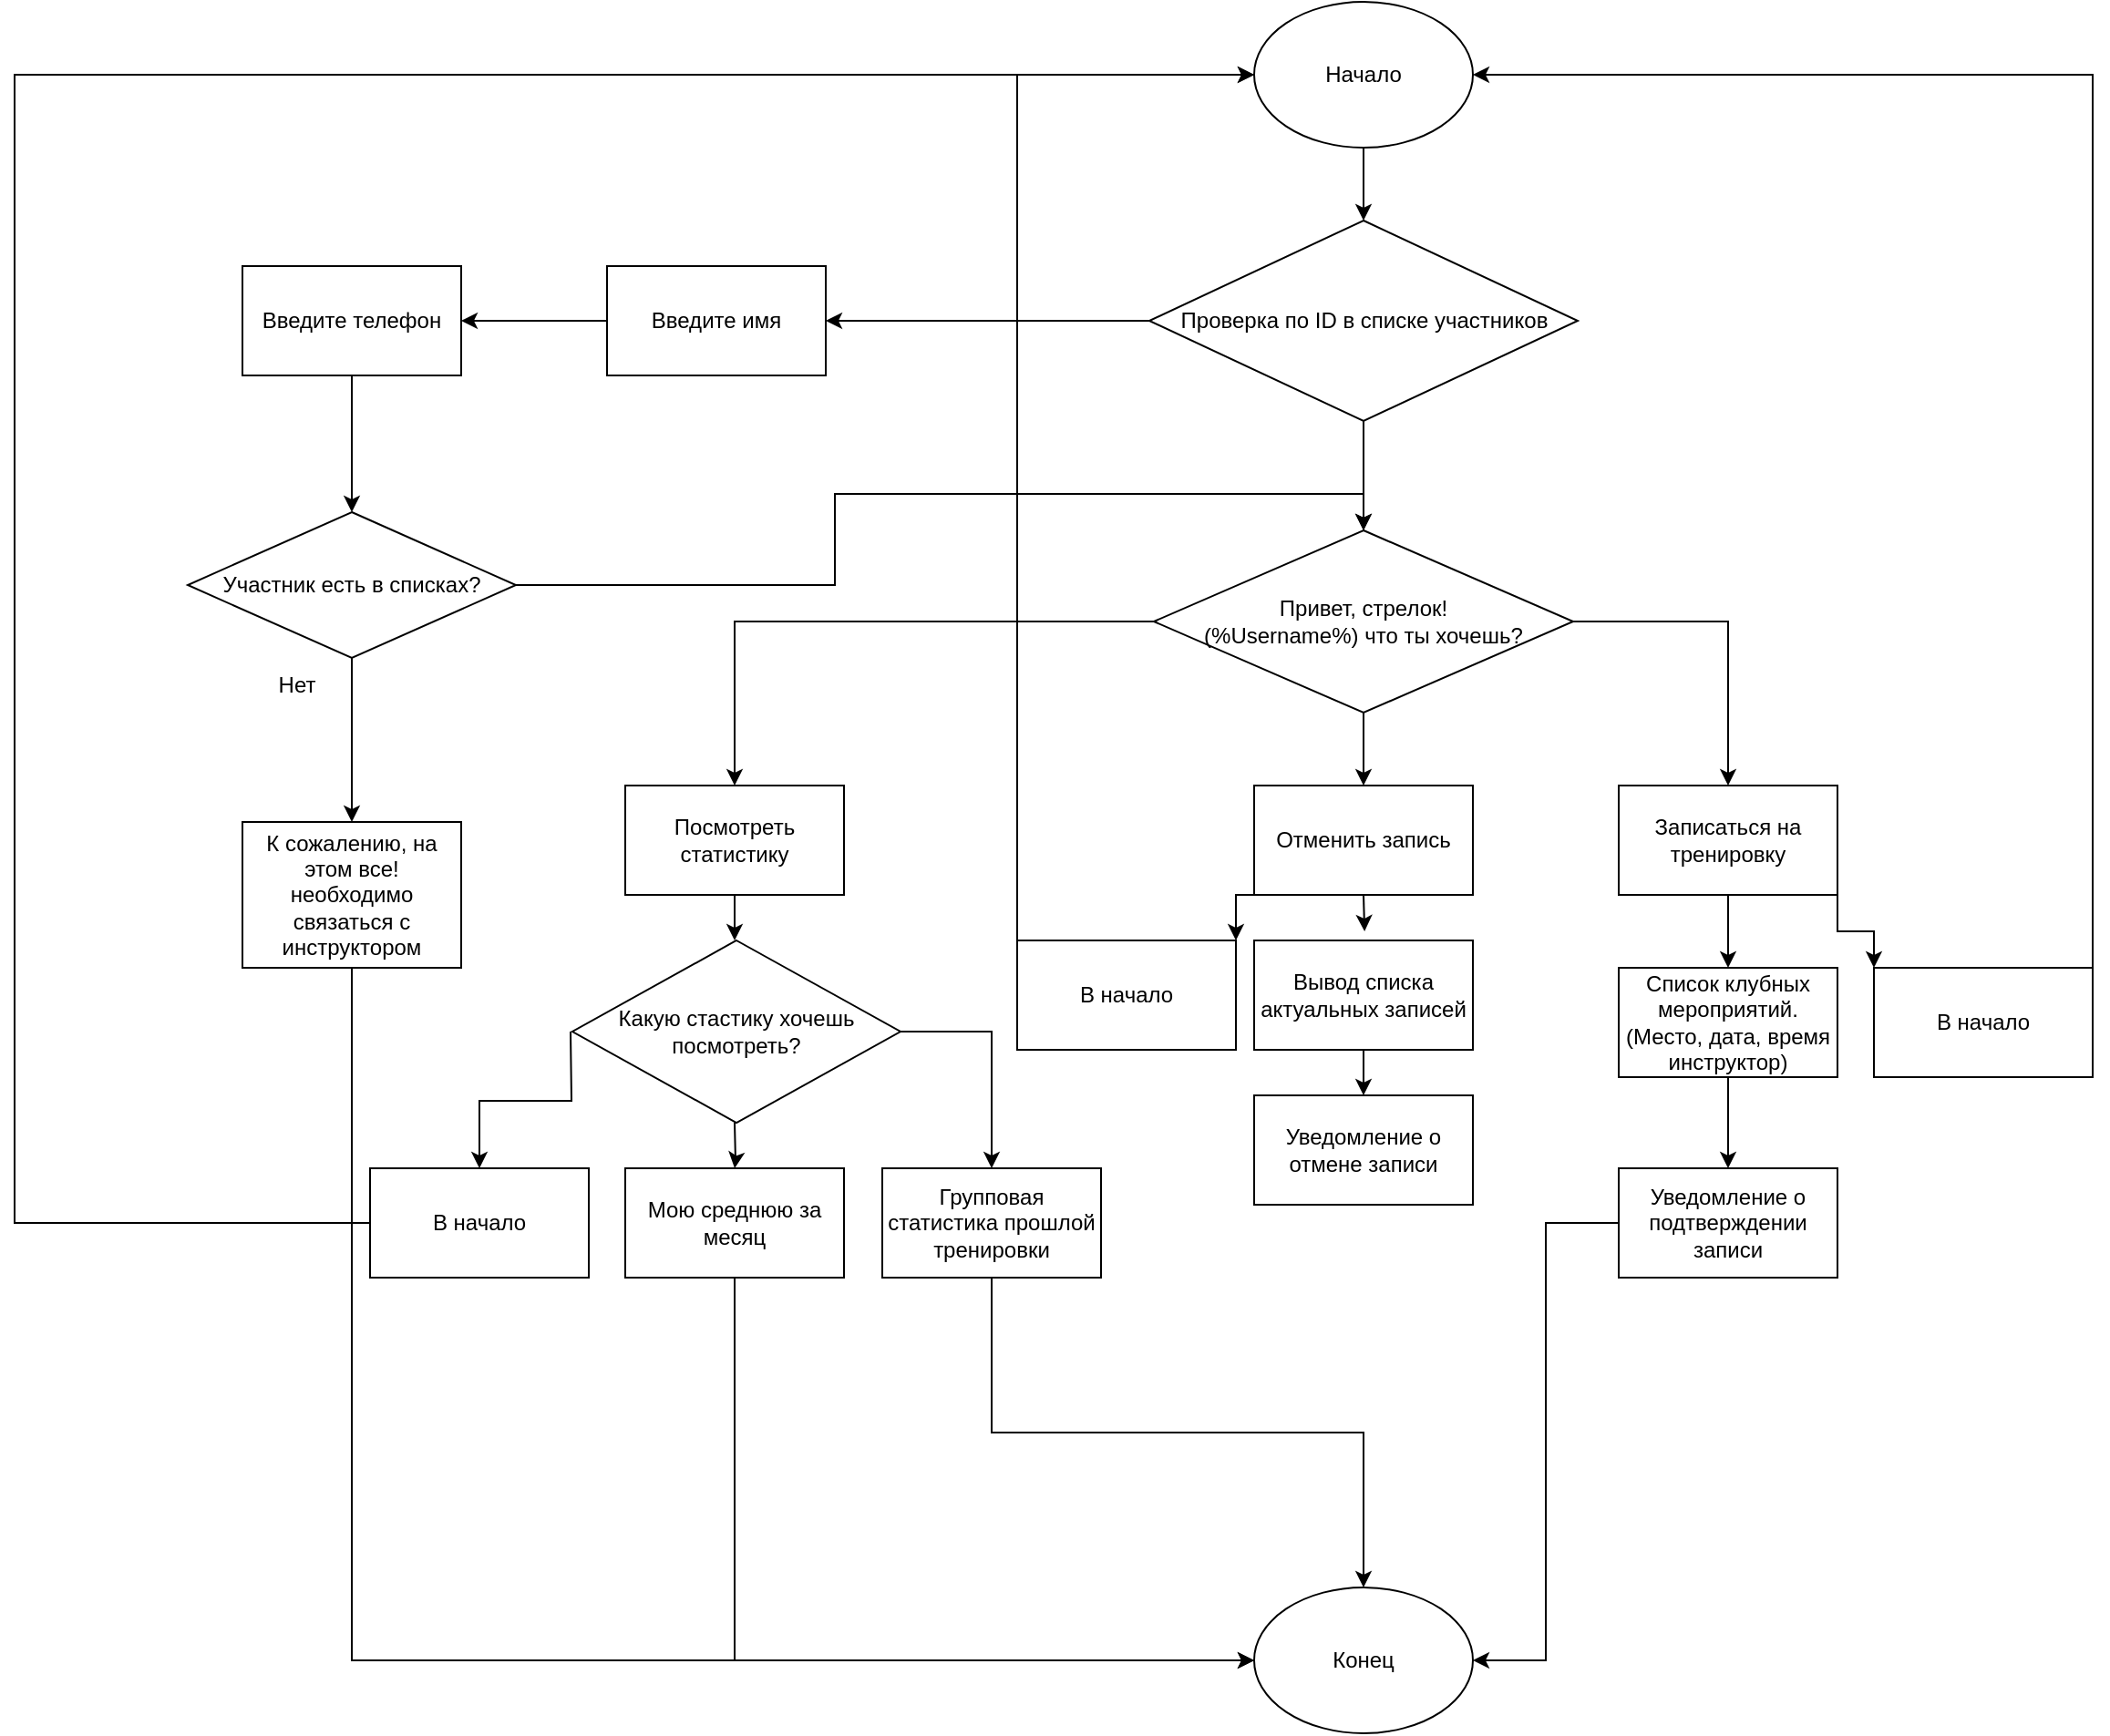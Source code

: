 <mxfile version="17.4.6" type="github">
  <diagram id="NKxMgz3kjiu8rue3qD6x" name="Страница 1">
    <mxGraphModel dx="2858" dy="1007" grid="1" gridSize="10" guides="1" tooltips="1" connect="1" arrows="1" fold="1" page="1" pageScale="1" pageWidth="827" pageHeight="1169" math="0" shadow="0">
      <root>
        <mxCell id="0" />
        <mxCell id="1" parent="0" />
        <mxCell id="h4oRvhHSS7d0e2LDthjN-9" style="edgeStyle=orthogonalEdgeStyle;rounded=0;orthogonalLoop=1;jettySize=auto;html=1;entryX=0.5;entryY=0;entryDx=0;entryDy=0;" edge="1" parent="1" source="h4oRvhHSS7d0e2LDthjN-1" target="h4oRvhHSS7d0e2LDthjN-3">
          <mxGeometry relative="1" as="geometry" />
        </mxCell>
        <mxCell id="h4oRvhHSS7d0e2LDthjN-1" value="Начало" style="ellipse;whiteSpace=wrap;html=1;" vertex="1" parent="1">
          <mxGeometry x="380" y="20" width="120" height="80" as="geometry" />
        </mxCell>
        <mxCell id="h4oRvhHSS7d0e2LDthjN-5" value="" style="edgeStyle=orthogonalEdgeStyle;rounded=0;orthogonalLoop=1;jettySize=auto;html=1;" edge="1" parent="1" source="h4oRvhHSS7d0e2LDthjN-3" target="h4oRvhHSS7d0e2LDthjN-4">
          <mxGeometry relative="1" as="geometry" />
        </mxCell>
        <mxCell id="h4oRvhHSS7d0e2LDthjN-20" value="" style="edgeStyle=orthogonalEdgeStyle;rounded=0;orthogonalLoop=1;jettySize=auto;html=1;" edge="1" parent="1" source="h4oRvhHSS7d0e2LDthjN-3">
          <mxGeometry relative="1" as="geometry">
            <mxPoint x="440" y="310" as="targetPoint" />
          </mxGeometry>
        </mxCell>
        <mxCell id="h4oRvhHSS7d0e2LDthjN-3" value="Проверка по ID в списке участников" style="rhombus;whiteSpace=wrap;html=1;" vertex="1" parent="1">
          <mxGeometry x="322.5" y="140" width="235" height="110" as="geometry" />
        </mxCell>
        <mxCell id="h4oRvhHSS7d0e2LDthjN-8" value="" style="edgeStyle=orthogonalEdgeStyle;rounded=0;orthogonalLoop=1;jettySize=auto;html=1;" edge="1" parent="1" source="h4oRvhHSS7d0e2LDthjN-4" target="h4oRvhHSS7d0e2LDthjN-7">
          <mxGeometry relative="1" as="geometry" />
        </mxCell>
        <mxCell id="h4oRvhHSS7d0e2LDthjN-4" value="Введите имя" style="whiteSpace=wrap;html=1;" vertex="1" parent="1">
          <mxGeometry x="25" y="165" width="120" height="60" as="geometry" />
        </mxCell>
        <mxCell id="h4oRvhHSS7d0e2LDthjN-11" value="" style="edgeStyle=orthogonalEdgeStyle;rounded=0;orthogonalLoop=1;jettySize=auto;html=1;" edge="1" parent="1" source="h4oRvhHSS7d0e2LDthjN-7" target="h4oRvhHSS7d0e2LDthjN-10">
          <mxGeometry relative="1" as="geometry" />
        </mxCell>
        <mxCell id="h4oRvhHSS7d0e2LDthjN-7" value="Введите телефон" style="whiteSpace=wrap;html=1;" vertex="1" parent="1">
          <mxGeometry x="-175" y="165" width="120" height="60" as="geometry" />
        </mxCell>
        <mxCell id="h4oRvhHSS7d0e2LDthjN-14" value="" style="edgeStyle=orthogonalEdgeStyle;rounded=0;orthogonalLoop=1;jettySize=auto;html=1;" edge="1" parent="1" source="h4oRvhHSS7d0e2LDthjN-10" target="h4oRvhHSS7d0e2LDthjN-13">
          <mxGeometry relative="1" as="geometry" />
        </mxCell>
        <mxCell id="h4oRvhHSS7d0e2LDthjN-21" style="edgeStyle=orthogonalEdgeStyle;rounded=0;orthogonalLoop=1;jettySize=auto;html=1;entryX=0.5;entryY=0;entryDx=0;entryDy=0;startArrow=none;exitX=1;exitY=0.5;exitDx=0;exitDy=0;" edge="1" parent="1" source="h4oRvhHSS7d0e2LDthjN-10" target="h4oRvhHSS7d0e2LDthjN-29">
          <mxGeometry relative="1" as="geometry">
            <mxPoint x="170" y="325" as="sourcePoint" />
            <mxPoint x="380" y="340" as="targetPoint" />
          </mxGeometry>
        </mxCell>
        <mxCell id="h4oRvhHSS7d0e2LDthjN-10" value="Участник есть в списках?" style="rhombus;whiteSpace=wrap;html=1;" vertex="1" parent="1">
          <mxGeometry x="-205" y="300" width="180" height="80" as="geometry" />
        </mxCell>
        <mxCell id="h4oRvhHSS7d0e2LDthjN-12" value="Конец" style="ellipse;whiteSpace=wrap;html=1;" vertex="1" parent="1">
          <mxGeometry x="380" y="890" width="120" height="80" as="geometry" />
        </mxCell>
        <mxCell id="h4oRvhHSS7d0e2LDthjN-18" style="edgeStyle=orthogonalEdgeStyle;rounded=0;orthogonalLoop=1;jettySize=auto;html=1;entryX=0;entryY=0.5;entryDx=0;entryDy=0;exitX=0.5;exitY=1;exitDx=0;exitDy=0;" edge="1" parent="1" source="h4oRvhHSS7d0e2LDthjN-13" target="h4oRvhHSS7d0e2LDthjN-12">
          <mxGeometry relative="1" as="geometry">
            <Array as="points">
              <mxPoint x="-115" y="930" />
            </Array>
          </mxGeometry>
        </mxCell>
        <mxCell id="h4oRvhHSS7d0e2LDthjN-13" value="К сожалению, на этом все! необходимо связаться с инструктором" style="whiteSpace=wrap;html=1;" vertex="1" parent="1">
          <mxGeometry x="-175" y="470" width="120" height="80" as="geometry" />
        </mxCell>
        <mxCell id="h4oRvhHSS7d0e2LDthjN-17" value="Нет" style="text;html=1;strokeColor=none;fillColor=none;align=center;verticalAlign=middle;whiteSpace=wrap;rounded=0;" vertex="1" parent="1">
          <mxGeometry x="-175" y="380" width="60" height="30" as="geometry" />
        </mxCell>
        <mxCell id="h4oRvhHSS7d0e2LDthjN-33" style="edgeStyle=orthogonalEdgeStyle;rounded=0;orthogonalLoop=1;jettySize=auto;html=1;entryX=0.5;entryY=0;entryDx=0;entryDy=0;" edge="1" parent="1" source="h4oRvhHSS7d0e2LDthjN-29" target="h4oRvhHSS7d0e2LDthjN-30">
          <mxGeometry relative="1" as="geometry" />
        </mxCell>
        <mxCell id="h4oRvhHSS7d0e2LDthjN-34" style="edgeStyle=orthogonalEdgeStyle;rounded=0;orthogonalLoop=1;jettySize=auto;html=1;" edge="1" parent="1" source="h4oRvhHSS7d0e2LDthjN-29" target="h4oRvhHSS7d0e2LDthjN-31">
          <mxGeometry relative="1" as="geometry" />
        </mxCell>
        <mxCell id="h4oRvhHSS7d0e2LDthjN-54" style="edgeStyle=orthogonalEdgeStyle;rounded=0;orthogonalLoop=1;jettySize=auto;html=1;entryX=0.5;entryY=0;entryDx=0;entryDy=0;" edge="1" parent="1" source="h4oRvhHSS7d0e2LDthjN-29" target="h4oRvhHSS7d0e2LDthjN-53">
          <mxGeometry relative="1" as="geometry" />
        </mxCell>
        <mxCell id="h4oRvhHSS7d0e2LDthjN-29" value="&lt;span&gt;Привет, стрелок!&lt;/span&gt;&lt;br&gt;&lt;span&gt;(%&lt;/span&gt;&lt;span&gt;Username&lt;/span&gt;&lt;span&gt;%) что ты&amp;nbsp;&lt;/span&gt;хочешь&lt;span&gt;?&lt;/span&gt;" style="rhombus;whiteSpace=wrap;html=1;" vertex="1" parent="1">
          <mxGeometry x="325" y="310" width="230" height="100" as="geometry" />
        </mxCell>
        <mxCell id="h4oRvhHSS7d0e2LDthjN-49" style="edgeStyle=orthogonalEdgeStyle;rounded=0;orthogonalLoop=1;jettySize=auto;html=1;entryX=0.5;entryY=0;entryDx=0;entryDy=0;" edge="1" parent="1" source="h4oRvhHSS7d0e2LDthjN-30" target="h4oRvhHSS7d0e2LDthjN-48">
          <mxGeometry relative="1" as="geometry" />
        </mxCell>
        <mxCell id="h4oRvhHSS7d0e2LDthjN-64" style="edgeStyle=orthogonalEdgeStyle;rounded=0;orthogonalLoop=1;jettySize=auto;html=1;exitX=1;exitY=1;exitDx=0;exitDy=0;entryX=0;entryY=0;entryDx=0;entryDy=0;" edge="1" parent="1" source="h4oRvhHSS7d0e2LDthjN-30" target="h4oRvhHSS7d0e2LDthjN-60">
          <mxGeometry relative="1" as="geometry" />
        </mxCell>
        <mxCell id="h4oRvhHSS7d0e2LDthjN-30" value="Записаться на тренировку" style="rounded=0;whiteSpace=wrap;html=1;" vertex="1" parent="1">
          <mxGeometry x="580" y="450" width="120" height="60" as="geometry" />
        </mxCell>
        <mxCell id="h4oRvhHSS7d0e2LDthjN-38" style="edgeStyle=orthogonalEdgeStyle;rounded=0;orthogonalLoop=1;jettySize=auto;html=1;" edge="1" parent="1" source="h4oRvhHSS7d0e2LDthjN-31">
          <mxGeometry relative="1" as="geometry">
            <mxPoint x="95" y="535" as="targetPoint" />
          </mxGeometry>
        </mxCell>
        <mxCell id="h4oRvhHSS7d0e2LDthjN-31" value="Посмотреть статистику" style="rounded=0;whiteSpace=wrap;html=1;" vertex="1" parent="1">
          <mxGeometry x="35" y="450" width="120" height="60" as="geometry" />
        </mxCell>
        <mxCell id="h4oRvhHSS7d0e2LDthjN-41" style="edgeStyle=orthogonalEdgeStyle;rounded=0;orthogonalLoop=1;jettySize=auto;html=1;entryX=0.5;entryY=0;entryDx=0;entryDy=0;exitX=0;exitY=0.5;exitDx=0;exitDy=0;" edge="1" parent="1" target="h4oRvhHSS7d0e2LDthjN-39">
          <mxGeometry relative="1" as="geometry">
            <mxPoint x="5" y="585" as="sourcePoint" />
          </mxGeometry>
        </mxCell>
        <mxCell id="h4oRvhHSS7d0e2LDthjN-43" style="edgeStyle=orthogonalEdgeStyle;rounded=0;orthogonalLoop=1;jettySize=auto;html=1;" edge="1" parent="1" target="h4oRvhHSS7d0e2LDthjN-42">
          <mxGeometry relative="1" as="geometry">
            <mxPoint x="95" y="635" as="sourcePoint" />
          </mxGeometry>
        </mxCell>
        <mxCell id="h4oRvhHSS7d0e2LDthjN-46" style="edgeStyle=orthogonalEdgeStyle;rounded=0;orthogonalLoop=1;jettySize=auto;html=1;exitX=1;exitY=0.5;exitDx=0;exitDy=0;" edge="1" parent="1" source="h4oRvhHSS7d0e2LDthjN-36" target="h4oRvhHSS7d0e2LDthjN-45">
          <mxGeometry relative="1" as="geometry" />
        </mxCell>
        <mxCell id="h4oRvhHSS7d0e2LDthjN-36" value="Какую стастику хочешь посмотреть?" style="rhombus;whiteSpace=wrap;html=1;" vertex="1" parent="1">
          <mxGeometry x="6" y="535" width="180" height="100" as="geometry" />
        </mxCell>
        <mxCell id="h4oRvhHSS7d0e2LDthjN-40" style="edgeStyle=orthogonalEdgeStyle;rounded=0;orthogonalLoop=1;jettySize=auto;html=1;entryX=0;entryY=0.5;entryDx=0;entryDy=0;" edge="1" parent="1" source="h4oRvhHSS7d0e2LDthjN-39" target="h4oRvhHSS7d0e2LDthjN-1">
          <mxGeometry relative="1" as="geometry">
            <Array as="points">
              <mxPoint x="-300" y="690" />
              <mxPoint x="-300" y="60" />
            </Array>
          </mxGeometry>
        </mxCell>
        <mxCell id="h4oRvhHSS7d0e2LDthjN-39" value="В начало" style="rounded=0;whiteSpace=wrap;html=1;" vertex="1" parent="1">
          <mxGeometry x="-105" y="660" width="120" height="60" as="geometry" />
        </mxCell>
        <mxCell id="h4oRvhHSS7d0e2LDthjN-44" style="edgeStyle=orthogonalEdgeStyle;rounded=0;orthogonalLoop=1;jettySize=auto;html=1;entryX=0;entryY=0.5;entryDx=0;entryDy=0;exitX=0.5;exitY=1;exitDx=0;exitDy=0;" edge="1" parent="1" source="h4oRvhHSS7d0e2LDthjN-42" target="h4oRvhHSS7d0e2LDthjN-12">
          <mxGeometry relative="1" as="geometry">
            <mxPoint x="230" y="930" as="targetPoint" />
          </mxGeometry>
        </mxCell>
        <mxCell id="h4oRvhHSS7d0e2LDthjN-42" value="Мою среднюю за месяц" style="rounded=0;whiteSpace=wrap;html=1;" vertex="1" parent="1">
          <mxGeometry x="35" y="660" width="120" height="60" as="geometry" />
        </mxCell>
        <mxCell id="h4oRvhHSS7d0e2LDthjN-47" style="edgeStyle=orthogonalEdgeStyle;rounded=0;orthogonalLoop=1;jettySize=auto;html=1;exitX=0.5;exitY=1;exitDx=0;exitDy=0;" edge="1" parent="1" source="h4oRvhHSS7d0e2LDthjN-45" target="h4oRvhHSS7d0e2LDthjN-12">
          <mxGeometry relative="1" as="geometry" />
        </mxCell>
        <mxCell id="h4oRvhHSS7d0e2LDthjN-45" value="Групповая статистика прошлой тренировки" style="rounded=0;whiteSpace=wrap;html=1;" vertex="1" parent="1">
          <mxGeometry x="176" y="660" width="120" height="60" as="geometry" />
        </mxCell>
        <mxCell id="h4oRvhHSS7d0e2LDthjN-51" style="edgeStyle=orthogonalEdgeStyle;rounded=0;orthogonalLoop=1;jettySize=auto;html=1;entryX=0.5;entryY=0;entryDx=0;entryDy=0;" edge="1" parent="1" source="h4oRvhHSS7d0e2LDthjN-48" target="h4oRvhHSS7d0e2LDthjN-50">
          <mxGeometry relative="1" as="geometry" />
        </mxCell>
        <mxCell id="h4oRvhHSS7d0e2LDthjN-48" value="Список клубных мероприятий. (Место, дата, время инструктор)" style="rounded=0;whiteSpace=wrap;html=1;" vertex="1" parent="1">
          <mxGeometry x="580" y="550" width="120" height="60" as="geometry" />
        </mxCell>
        <mxCell id="h4oRvhHSS7d0e2LDthjN-52" style="edgeStyle=orthogonalEdgeStyle;rounded=0;orthogonalLoop=1;jettySize=auto;html=1;entryX=1;entryY=0.5;entryDx=0;entryDy=0;" edge="1" parent="1" source="h4oRvhHSS7d0e2LDthjN-50" target="h4oRvhHSS7d0e2LDthjN-12">
          <mxGeometry relative="1" as="geometry" />
        </mxCell>
        <mxCell id="h4oRvhHSS7d0e2LDthjN-50" value="Уведомление о подтверждении записи" style="rounded=0;whiteSpace=wrap;html=1;" vertex="1" parent="1">
          <mxGeometry x="580" y="660" width="120" height="60" as="geometry" />
        </mxCell>
        <mxCell id="h4oRvhHSS7d0e2LDthjN-61" style="edgeStyle=orthogonalEdgeStyle;rounded=0;orthogonalLoop=1;jettySize=auto;html=1;exitX=0.5;exitY=1;exitDx=0;exitDy=0;" edge="1" parent="1" source="h4oRvhHSS7d0e2LDthjN-53">
          <mxGeometry relative="1" as="geometry">
            <mxPoint x="440.571" y="530" as="targetPoint" />
          </mxGeometry>
        </mxCell>
        <mxCell id="h4oRvhHSS7d0e2LDthjN-62" style="edgeStyle=orthogonalEdgeStyle;rounded=0;orthogonalLoop=1;jettySize=auto;html=1;exitX=0;exitY=1;exitDx=0;exitDy=0;entryX=1;entryY=0;entryDx=0;entryDy=0;" edge="1" parent="1" source="h4oRvhHSS7d0e2LDthjN-53" target="h4oRvhHSS7d0e2LDthjN-59">
          <mxGeometry relative="1" as="geometry" />
        </mxCell>
        <mxCell id="h4oRvhHSS7d0e2LDthjN-53" value="Отменить запись" style="rounded=0;whiteSpace=wrap;html=1;" vertex="1" parent="1">
          <mxGeometry x="380" y="450" width="120" height="60" as="geometry" />
        </mxCell>
        <mxCell id="h4oRvhHSS7d0e2LDthjN-58" style="edgeStyle=orthogonalEdgeStyle;rounded=0;orthogonalLoop=1;jettySize=auto;html=1;exitX=0.5;exitY=1;exitDx=0;exitDy=0;entryX=0.5;entryY=0;entryDx=0;entryDy=0;" edge="1" parent="1" source="h4oRvhHSS7d0e2LDthjN-55" target="h4oRvhHSS7d0e2LDthjN-57">
          <mxGeometry relative="1" as="geometry" />
        </mxCell>
        <mxCell id="h4oRvhHSS7d0e2LDthjN-55" value="Вывод списка актуальных записей" style="rounded=0;whiteSpace=wrap;html=1;" vertex="1" parent="1">
          <mxGeometry x="380" y="535" width="120" height="60" as="geometry" />
        </mxCell>
        <mxCell id="h4oRvhHSS7d0e2LDthjN-57" value="Уведомление о отмене записи" style="rounded=0;whiteSpace=wrap;html=1;" vertex="1" parent="1">
          <mxGeometry x="380" y="620" width="120" height="60" as="geometry" />
        </mxCell>
        <mxCell id="h4oRvhHSS7d0e2LDthjN-63" style="edgeStyle=orthogonalEdgeStyle;rounded=0;orthogonalLoop=1;jettySize=auto;html=1;exitX=0;exitY=0;exitDx=0;exitDy=0;entryX=0;entryY=0.5;entryDx=0;entryDy=0;" edge="1" parent="1" source="h4oRvhHSS7d0e2LDthjN-59" target="h4oRvhHSS7d0e2LDthjN-1">
          <mxGeometry relative="1" as="geometry" />
        </mxCell>
        <mxCell id="h4oRvhHSS7d0e2LDthjN-59" value="В начало" style="rounded=0;whiteSpace=wrap;html=1;" vertex="1" parent="1">
          <mxGeometry x="250" y="535" width="120" height="60" as="geometry" />
        </mxCell>
        <mxCell id="h4oRvhHSS7d0e2LDthjN-65" style="edgeStyle=orthogonalEdgeStyle;rounded=0;orthogonalLoop=1;jettySize=auto;html=1;exitX=1;exitY=0;exitDx=0;exitDy=0;entryX=1;entryY=0.5;entryDx=0;entryDy=0;" edge="1" parent="1" source="h4oRvhHSS7d0e2LDthjN-60" target="h4oRvhHSS7d0e2LDthjN-1">
          <mxGeometry relative="1" as="geometry" />
        </mxCell>
        <mxCell id="h4oRvhHSS7d0e2LDthjN-60" value="В начало" style="rounded=0;whiteSpace=wrap;html=1;" vertex="1" parent="1">
          <mxGeometry x="720" y="550" width="120" height="60" as="geometry" />
        </mxCell>
      </root>
    </mxGraphModel>
  </diagram>
</mxfile>

